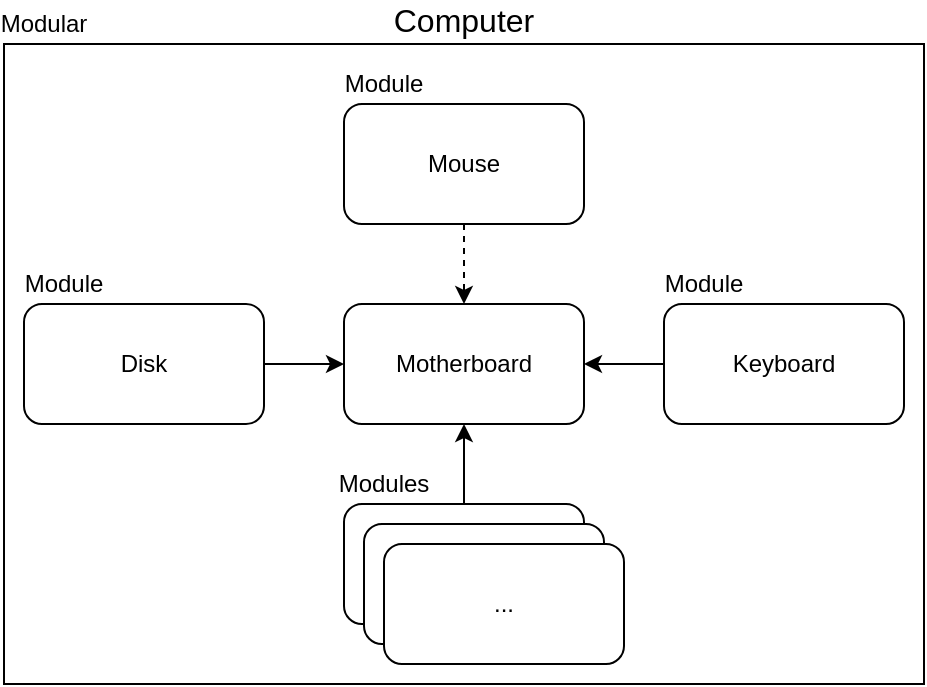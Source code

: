 <mxfile version="13.6.2" type="device" pages="2"><diagram id="1vZ3tvZw4fQ8BdggD8yL" name="modular"><mxGraphModel dx="1106" dy="830" grid="1" gridSize="10" guides="1" tooltips="1" connect="1" arrows="1" fold="1" page="1" pageScale="1" pageWidth="827" pageHeight="1169" math="0" shadow="0"><root><mxCell id="0"/><mxCell id="1" parent="0"/><mxCell id="41fmlVJEwSWBWSdQNVwt-27" value="Computer" style="rounded=0;whiteSpace=wrap;html=1;strokeColor=#000000;fillColor=#ffffff;horizontal=1;verticalAlign=bottom;align=center;labelPosition=center;verticalLabelPosition=top;fontSize=16;" vertex="1" parent="1"><mxGeometry x="180" y="260" width="460" height="320" as="geometry"/></mxCell><mxCell id="41fmlVJEwSWBWSdQNVwt-18" value="Motherboard" style="rounded=1;whiteSpace=wrap;html=1;strokeColor=#000000;fillColor=#ffffff;" vertex="1" parent="1"><mxGeometry x="350" y="390" width="120" height="60" as="geometry"/></mxCell><mxCell id="10ULBaISFZ0KUGf8s-vY-1" value="" style="edgeStyle=orthogonalEdgeStyle;rounded=0;orthogonalLoop=1;jettySize=auto;html=1;dashed=1;fontSize=12;" edge="1" parent="1" source="41fmlVJEwSWBWSdQNVwt-19" target="41fmlVJEwSWBWSdQNVwt-18"><mxGeometry relative="1" as="geometry"/></mxCell><mxCell id="41fmlVJEwSWBWSdQNVwt-19" value="Mouse" style="rounded=1;whiteSpace=wrap;html=1;strokeColor=#000000;fillColor=#ffffff;" vertex="1" parent="1"><mxGeometry x="350" y="290" width="120" height="60" as="geometry"/></mxCell><mxCell id="41fmlVJEwSWBWSdQNVwt-25" value="" style="edgeStyle=orthogonalEdgeStyle;rounded=0;orthogonalLoop=1;jettySize=auto;html=1;" edge="1" parent="1" source="41fmlVJEwSWBWSdQNVwt-20" target="41fmlVJEwSWBWSdQNVwt-18"><mxGeometry relative="1" as="geometry"/></mxCell><mxCell id="41fmlVJEwSWBWSdQNVwt-20" value="Keyboard" style="rounded=1;whiteSpace=wrap;html=1;strokeColor=#000000;fillColor=#ffffff;" vertex="1" parent="1"><mxGeometry x="510" y="390" width="120" height="60" as="geometry"/></mxCell><mxCell id="41fmlVJEwSWBWSdQNVwt-23" value="" style="edgeStyle=orthogonalEdgeStyle;rounded=0;orthogonalLoop=1;jettySize=auto;html=1;" edge="1" parent="1" source="41fmlVJEwSWBWSdQNVwt-21" target="41fmlVJEwSWBWSdQNVwt-18"><mxGeometry relative="1" as="geometry"/></mxCell><mxCell id="41fmlVJEwSWBWSdQNVwt-21" value="Disk&lt;span style=&quot;color: rgba(0 , 0 , 0 , 0) ; font-family: monospace ; font-size: 0px&quot;&gt;%3CmxGraphModel%3E%3Croot%3E%3CmxCell%20id%3D%220%22%2F%3E%3CmxCell%20id%3D%221%22%20parent%3D%220%22%2F%3E%3CmxCell%20id%3D%222%22%20value%3D%22Keyboard%22%20style%3D%22rounded%3D1%3BwhiteSpace%3Dwrap%3Bhtml%3D1%3BstrokeColor%3D%23000000%3BfillColor%3D%23ffffff%3B%22%20vertex%3D%221%22%20parent%3D%221%22%3E%3CmxGeometry%20x%3D%22360%22%20y%3D%22400%22%20width%3D%22120%22%20height%3D%2260%22%20as%3D%22geometry%22%2F%3E%3C%2FmxCell%3E%3C%2Froot%3E%3C%2FmxGraphModel%3E&lt;/span&gt;&lt;span style=&quot;color: rgba(0 , 0 , 0 , 0) ; font-family: monospace ; font-size: 0px&quot;&gt;%3CmxGraphModel%3E%3Croot%3E%3CmxCell%20id%3D%220%22%2F%3E%3CmxCell%20id%3D%221%22%20parent%3D%220%22%2F%3E%3CmxCell%20id%3D%222%22%20value%3D%22Keyboard%22%20style%3D%22rounded%3D1%3BwhiteSpace%3Dwrap%3Bhtml%3D1%3BstrokeColor%3D%23000000%3BfillColor%3D%23ffffff%3B%22%20vertex%3D%221%22%20parent%3D%221%22%3E%3CmxGeometry%20x%3D%22360%22%20y%3D%22400%22%20width%3D%22120%22%20height%3D%2260%22%20as%3D%22geometry%22%2F%3E%3C%2FmxCell%3E%3C%2Froot%3E%3C%2FmxGraphModel%3E&lt;/span&gt;" style="rounded=1;whiteSpace=wrap;html=1;strokeColor=#000000;fillColor=#ffffff;" vertex="1" parent="1"><mxGeometry x="190" y="390" width="120" height="60" as="geometry"/></mxCell><mxCell id="41fmlVJEwSWBWSdQNVwt-26" value="" style="edgeStyle=orthogonalEdgeStyle;rounded=0;orthogonalLoop=1;jettySize=auto;html=1;" edge="1" parent="1" source="41fmlVJEwSWBWSdQNVwt-22" target="41fmlVJEwSWBWSdQNVwt-18"><mxGeometry relative="1" as="geometry"/></mxCell><mxCell id="41fmlVJEwSWBWSdQNVwt-22" value="..." style="rounded=1;whiteSpace=wrap;html=1;strokeColor=#000000;fillColor=#ffffff;" vertex="1" parent="1"><mxGeometry x="350" y="490" width="120" height="60" as="geometry"/></mxCell><mxCell id="41fmlVJEwSWBWSdQNVwt-28" value="Module" style="text;html=1;strokeColor=none;fillColor=none;align=center;verticalAlign=middle;whiteSpace=wrap;rounded=0;fontSize=12;" vertex="1" parent="1"><mxGeometry x="190" y="370" width="40" height="20" as="geometry"/></mxCell><mxCell id="41fmlVJEwSWBWSdQNVwt-29" value="Module" style="text;html=1;strokeColor=none;fillColor=none;align=center;verticalAlign=middle;whiteSpace=wrap;rounded=0;fontSize=12;" vertex="1" parent="1"><mxGeometry x="350" y="270" width="40" height="20" as="geometry"/></mxCell><mxCell id="41fmlVJEwSWBWSdQNVwt-31" value="Module" style="text;html=1;strokeColor=none;fillColor=none;align=center;verticalAlign=middle;whiteSpace=wrap;rounded=0;fontSize=12;" vertex="1" parent="1"><mxGeometry x="510" y="370" width="40" height="20" as="geometry"/></mxCell><mxCell id="41fmlVJEwSWBWSdQNVwt-32" value="Modules" style="text;html=1;strokeColor=none;fillColor=none;align=center;verticalAlign=middle;whiteSpace=wrap;rounded=0;fontSize=12;" vertex="1" parent="1"><mxGeometry x="350" y="470" width="40" height="20" as="geometry"/></mxCell><mxCell id="41fmlVJEwSWBWSdQNVwt-33" value="..." style="rounded=1;whiteSpace=wrap;html=1;strokeColor=#000000;fillColor=#ffffff;" vertex="1" parent="1"><mxGeometry x="360" y="500" width="120" height="60" as="geometry"/></mxCell><mxCell id="41fmlVJEwSWBWSdQNVwt-34" value="..." style="rounded=1;whiteSpace=wrap;html=1;strokeColor=#000000;fillColor=#ffffff;" vertex="1" parent="1"><mxGeometry x="370" y="510" width="120" height="60" as="geometry"/></mxCell><mxCell id="41fmlVJEwSWBWSdQNVwt-35" value="Modular" style="text;html=1;strokeColor=none;fillColor=none;align=center;verticalAlign=middle;whiteSpace=wrap;rounded=0;fontSize=12;" vertex="1" parent="1"><mxGeometry x="180" y="240" width="40" height="20" as="geometry"/></mxCell></root></mxGraphModel></diagram><diagram name="switch-module" id="ttS3jnT-mrFavWsicxoq"><mxGraphModel dx="1106" dy="830" grid="1" gridSize="10" guides="1" tooltips="1" connect="1" arrows="1" fold="1" page="1" pageScale="1" pageWidth="827" pageHeight="1169" math="0" shadow="0"><root><mxCell id="ma2h2b0kKl1hEv9ttNma-0"/><mxCell id="ma2h2b0kKl1hEv9ttNma-1" parent="ma2h2b0kKl1hEv9ttNma-0"/><mxCell id="ma2h2b0kKl1hEv9ttNma-2" value="Computer" style="rounded=0;whiteSpace=wrap;html=1;strokeColor=#000000;fillColor=#ffffff;horizontal=1;verticalAlign=bottom;align=center;labelPosition=center;verticalLabelPosition=top;fontSize=16;" vertex="1" parent="ma2h2b0kKl1hEv9ttNma-1"><mxGeometry x="180" y="260" width="460" height="320" as="geometry"/></mxCell><mxCell id="ma2h2b0kKl1hEv9ttNma-3" value="Motherboard" style="rounded=1;whiteSpace=wrap;html=1;strokeColor=#000000;fillColor=#ffffff;" vertex="1" parent="ma2h2b0kKl1hEv9ttNma-1"><mxGeometry x="350" y="390" width="120" height="60" as="geometry"/></mxCell><mxCell id="ma2h2b0kKl1hEv9ttNma-4" value="x" style="edgeStyle=orthogonalEdgeStyle;rounded=0;orthogonalLoop=1;jettySize=auto;html=1;dashed=1;" edge="1" parent="ma2h2b0kKl1hEv9ttNma-1" source="ma2h2b0kKl1hEv9ttNma-5" target="ma2h2b0kKl1hEv9ttNma-3"><mxGeometry relative="1" as="geometry"/></mxCell><mxCell id="ma2h2b0kKl1hEv9ttNma-5" value="Mouse" style="rounded=1;whiteSpace=wrap;html=1;strokeColor=#000000;fillColor=#ffffff;" vertex="1" parent="ma2h2b0kKl1hEv9ttNma-1"><mxGeometry x="350" y="290" width="120" height="60" as="geometry"/></mxCell><mxCell id="ma2h2b0kKl1hEv9ttNma-6" value="" style="edgeStyle=orthogonalEdgeStyle;rounded=0;orthogonalLoop=1;jettySize=auto;html=1;" edge="1" parent="ma2h2b0kKl1hEv9ttNma-1" source="ma2h2b0kKl1hEv9ttNma-7" target="ma2h2b0kKl1hEv9ttNma-3"><mxGeometry relative="1" as="geometry"/></mxCell><mxCell id="ma2h2b0kKl1hEv9ttNma-7" value="Keyboard" style="rounded=1;whiteSpace=wrap;html=1;strokeColor=#000000;fillColor=#ffffff;" vertex="1" parent="ma2h2b0kKl1hEv9ttNma-1"><mxGeometry x="510" y="390" width="120" height="60" as="geometry"/></mxCell><mxCell id="ma2h2b0kKl1hEv9ttNma-8" value="" style="edgeStyle=orthogonalEdgeStyle;rounded=0;orthogonalLoop=1;jettySize=auto;html=1;" edge="1" parent="ma2h2b0kKl1hEv9ttNma-1" source="ma2h2b0kKl1hEv9ttNma-9" target="ma2h2b0kKl1hEv9ttNma-3"><mxGeometry relative="1" as="geometry"/></mxCell><mxCell id="ma2h2b0kKl1hEv9ttNma-9" value="Disk&lt;span style=&quot;color: rgba(0 , 0 , 0 , 0) ; font-family: monospace ; font-size: 0px&quot;&gt;%3CmxGraphModel%3E%3Croot%3E%3CmxCell%20id%3D%220%22%2F%3E%3CmxCell%20id%3D%221%22%20parent%3D%220%22%2F%3E%3CmxCell%20id%3D%222%22%20value%3D%22Keyboard%22%20style%3D%22rounded%3D1%3BwhiteSpace%3Dwrap%3Bhtml%3D1%3BstrokeColor%3D%23000000%3BfillColor%3D%23ffffff%3B%22%20vertex%3D%221%22%20parent%3D%221%22%3E%3CmxGeometry%20x%3D%22360%22%20y%3D%22400%22%20width%3D%22120%22%20height%3D%2260%22%20as%3D%22geometry%22%2F%3E%3C%2FmxCell%3E%3C%2Froot%3E%3C%2FmxGraphModel%3E&lt;/span&gt;&lt;span style=&quot;color: rgba(0 , 0 , 0 , 0) ; font-family: monospace ; font-size: 0px&quot;&gt;%3CmxGraphModel%3E%3Croot%3E%3CmxCell%20id%3D%220%22%2F%3E%3CmxCell%20id%3D%221%22%20parent%3D%220%22%2F%3E%3CmxCell%20id%3D%222%22%20value%3D%22Keyboard%22%20style%3D%22rounded%3D1%3BwhiteSpace%3Dwrap%3Bhtml%3D1%3BstrokeColor%3D%23000000%3BfillColor%3D%23ffffff%3B%22%20vertex%3D%221%22%20parent%3D%221%22%3E%3CmxGeometry%20x%3D%22360%22%20y%3D%22400%22%20width%3D%22120%22%20height%3D%2260%22%20as%3D%22geometry%22%2F%3E%3C%2FmxCell%3E%3C%2Froot%3E%3C%2FmxGraphModel%3E&lt;/span&gt;" style="rounded=1;whiteSpace=wrap;html=1;strokeColor=#000000;fillColor=#ffffff;" vertex="1" parent="ma2h2b0kKl1hEv9ttNma-1"><mxGeometry x="190" y="390" width="120" height="60" as="geometry"/></mxCell><mxCell id="ma2h2b0kKl1hEv9ttNma-10" value="" style="edgeStyle=orthogonalEdgeStyle;rounded=0;orthogonalLoop=1;jettySize=auto;html=1;" edge="1" parent="ma2h2b0kKl1hEv9ttNma-1" source="ma2h2b0kKl1hEv9ttNma-11" target="ma2h2b0kKl1hEv9ttNma-3"><mxGeometry relative="1" as="geometry"/></mxCell><mxCell id="ma2h2b0kKl1hEv9ttNma-11" value="..." style="rounded=1;whiteSpace=wrap;html=1;strokeColor=#000000;fillColor=#ffffff;" vertex="1" parent="ma2h2b0kKl1hEv9ttNma-1"><mxGeometry x="350" y="490" width="120" height="60" as="geometry"/></mxCell><mxCell id="ma2h2b0kKl1hEv9ttNma-12" value="Module" style="text;html=1;strokeColor=none;fillColor=none;align=center;verticalAlign=middle;whiteSpace=wrap;rounded=0;fontSize=12;" vertex="1" parent="ma2h2b0kKl1hEv9ttNma-1"><mxGeometry x="190" y="370" width="40" height="20" as="geometry"/></mxCell><mxCell id="ma2h2b0kKl1hEv9ttNma-13" value="Module" style="text;html=1;strokeColor=none;fillColor=none;align=center;verticalAlign=middle;whiteSpace=wrap;rounded=0;fontSize=12;" vertex="1" parent="ma2h2b0kKl1hEv9ttNma-1"><mxGeometry x="350" y="270" width="40" height="20" as="geometry"/></mxCell><mxCell id="ma2h2b0kKl1hEv9ttNma-14" value="Module" style="text;html=1;strokeColor=none;fillColor=none;align=center;verticalAlign=middle;whiteSpace=wrap;rounded=0;fontSize=12;" vertex="1" parent="ma2h2b0kKl1hEv9ttNma-1"><mxGeometry x="510" y="370" width="40" height="20" as="geometry"/></mxCell><mxCell id="ma2h2b0kKl1hEv9ttNma-15" value="Modules" style="text;html=1;strokeColor=none;fillColor=none;align=center;verticalAlign=middle;whiteSpace=wrap;rounded=0;fontSize=12;" vertex="1" parent="ma2h2b0kKl1hEv9ttNma-1"><mxGeometry x="350" y="470" width="40" height="20" as="geometry"/></mxCell><mxCell id="ma2h2b0kKl1hEv9ttNma-16" value="..." style="rounded=1;whiteSpace=wrap;html=1;strokeColor=#000000;fillColor=#ffffff;" vertex="1" parent="ma2h2b0kKl1hEv9ttNma-1"><mxGeometry x="360" y="500" width="120" height="60" as="geometry"/></mxCell><mxCell id="ma2h2b0kKl1hEv9ttNma-17" value="..." style="rounded=1;whiteSpace=wrap;html=1;strokeColor=#000000;fillColor=#ffffff;" vertex="1" parent="ma2h2b0kKl1hEv9ttNma-1"><mxGeometry x="370" y="510" width="120" height="60" as="geometry"/></mxCell><mxCell id="ma2h2b0kKl1hEv9ttNma-18" value="Modular" style="text;html=1;strokeColor=none;fillColor=none;align=center;verticalAlign=middle;whiteSpace=wrap;rounded=0;fontSize=12;" vertex="1" parent="ma2h2b0kKl1hEv9ttNma-1"><mxGeometry x="180" y="240" width="40" height="20" as="geometry"/></mxCell><mxCell id="ma2h2b0kKl1hEv9ttNma-19" value="New Mouse" style="rounded=1;whiteSpace=wrap;html=1;strokeColor=#000000;fillColor=#ffffff;" vertex="1" parent="ma2h2b0kKl1hEv9ttNma-1"><mxGeometry x="510" y="290" width="120" height="60" as="geometry"/></mxCell><mxCell id="ma2h2b0kKl1hEv9ttNma-20" value="Module" style="text;html=1;strokeColor=none;fillColor=none;align=center;verticalAlign=middle;whiteSpace=wrap;rounded=0;fontSize=12;" vertex="1" parent="ma2h2b0kKl1hEv9ttNma-1"><mxGeometry x="510" y="270" width="40" height="20" as="geometry"/></mxCell><mxCell id="ma2h2b0kKl1hEv9ttNma-21" value="" style="endArrow=classic;html=1;fontSize=12;exitX=0;exitY=1;exitDx=0;exitDy=0;entryX=0.5;entryY=0;entryDx=0;entryDy=0;" edge="1" parent="ma2h2b0kKl1hEv9ttNma-1" source="ma2h2b0kKl1hEv9ttNma-19" target="ma2h2b0kKl1hEv9ttNma-3"><mxGeometry width="50" height="50" relative="1" as="geometry"><mxPoint x="390" y="450" as="sourcePoint"/><mxPoint x="440" y="400" as="targetPoint"/></mxGeometry></mxCell></root></mxGraphModel></diagram></mxfile>